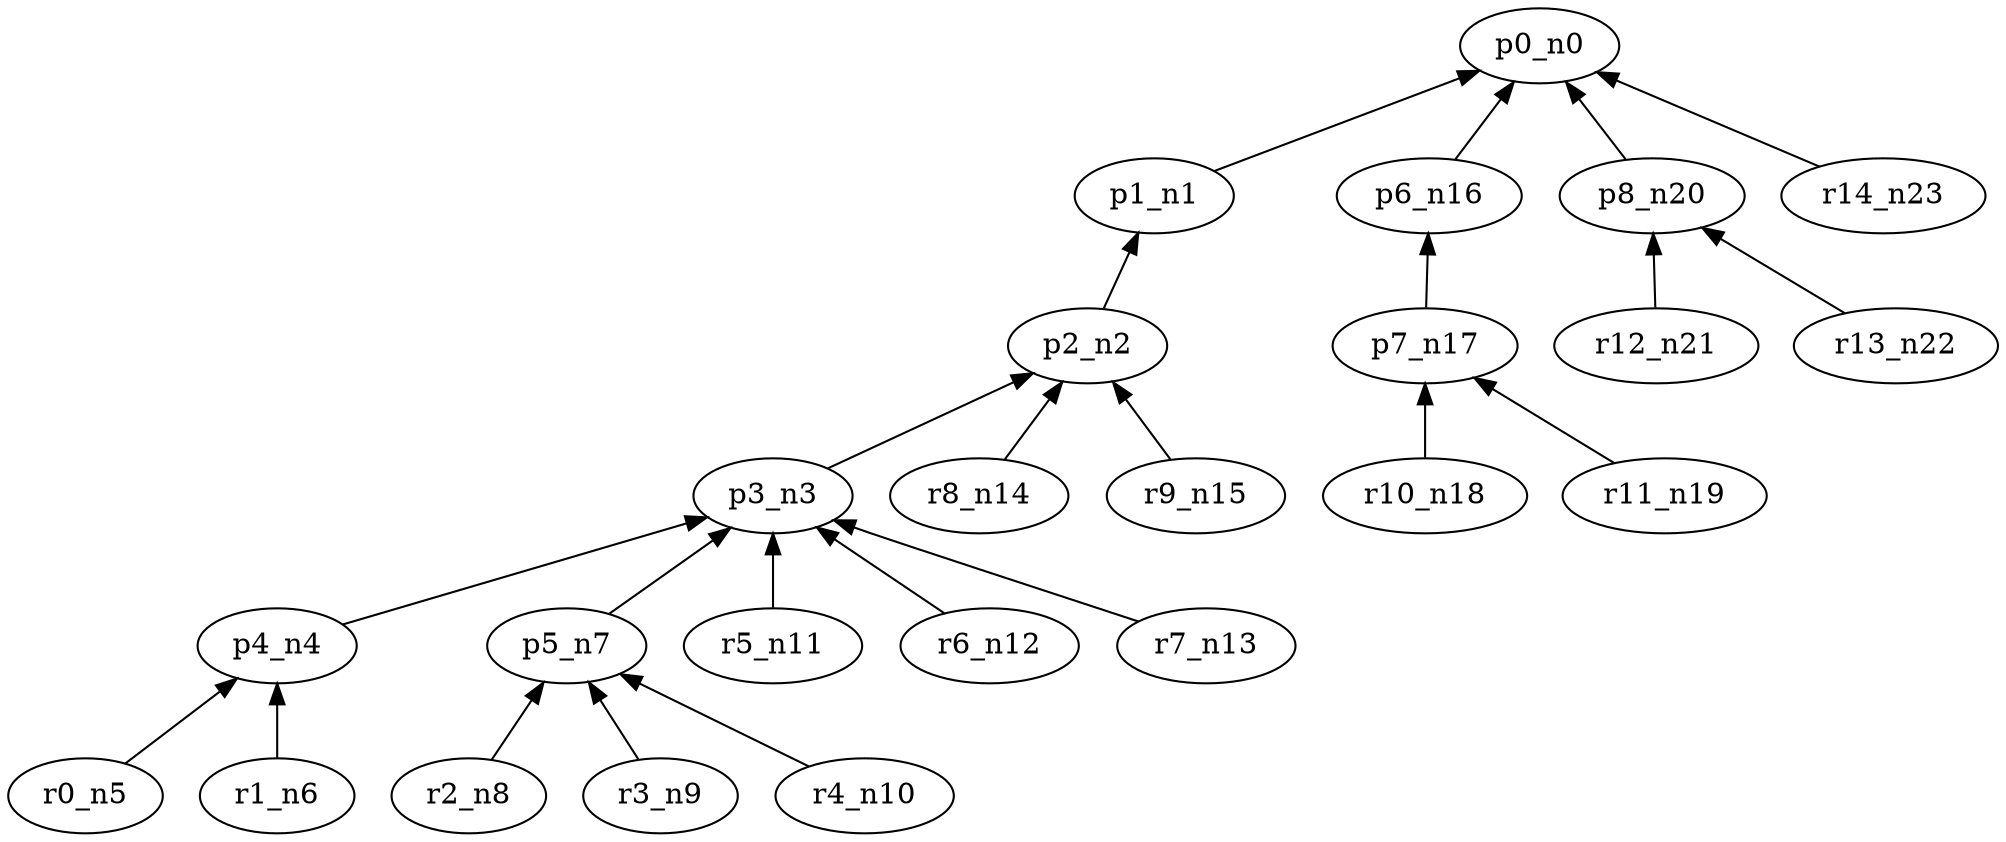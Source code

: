 strict digraph G {
  p0_n0;
  p1_n1;
  p6_n16;
  p8_n20;
  r14_n23;
  p2_n2;
  p3_n3;
  r8_n14;
  r9_n15;
  p4_n4;
  p5_n7;
  r5_n11;
  r6_n12;
  r7_n13;
  r0_n5;
  r1_n6;
  r2_n8;
  r3_n9;
  r4_n10;
  p7_n17;
  r10_n18;
  r11_n19;
  r12_n21;
  r13_n22;
  p1_n1 -> p0_n0;
  p6_n16 -> p0_n0;
  p8_n20 -> p0_n0;
  r14_n23 -> p0_n0;
  p2_n2 -> p1_n1;
  p3_n3 -> p2_n2;
  r8_n14 -> p2_n2;
  r9_n15 -> p2_n2;
  p4_n4 -> p3_n3;
  p5_n7 -> p3_n3;
  r5_n11 -> p3_n3;
  r6_n12 -> p3_n3;
  r7_n13 -> p3_n3;
  r0_n5 -> p4_n4;
  r1_n6 -> p4_n4;
  r2_n8 -> p5_n7;
  r3_n9 -> p5_n7;
  r4_n10 -> p5_n7;
  p7_n17 -> p6_n16;
  r10_n18 -> p7_n17;
  r11_n19 -> p7_n17;
  r12_n21 -> p8_n20;
  r13_n22 -> p8_n20;
rankdir=BT; 
}
